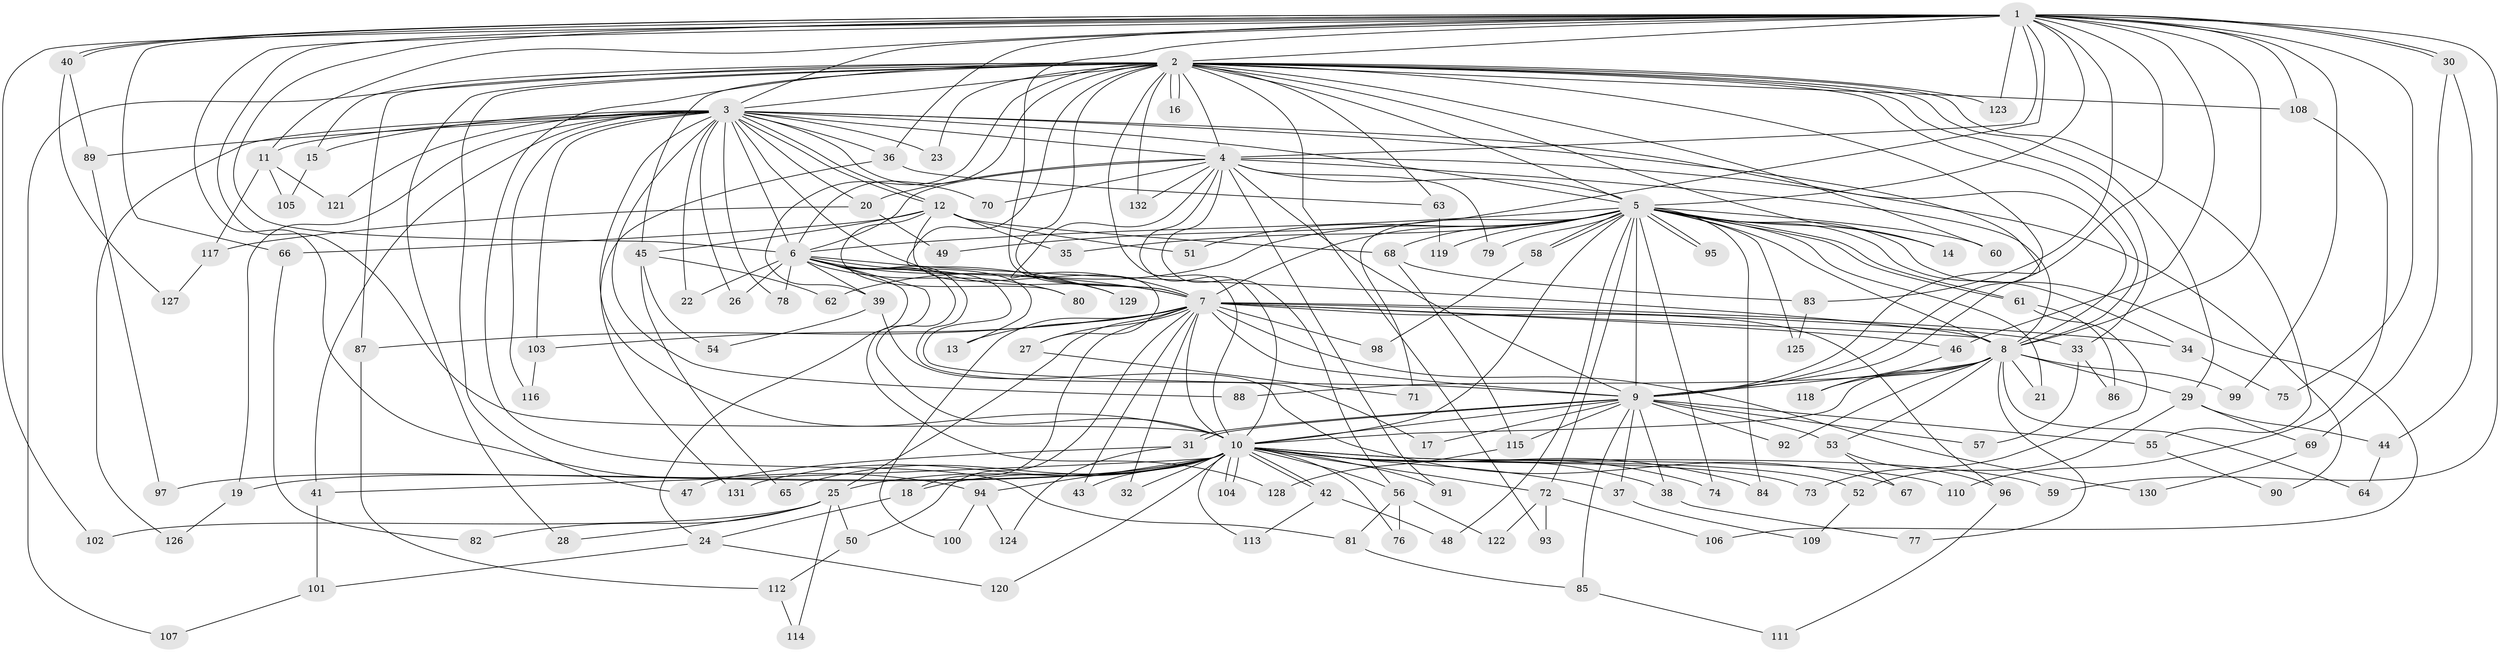 // Generated by graph-tools (version 1.1) at 2025/45/03/09/25 04:45:38]
// undirected, 132 vertices, 289 edges
graph export_dot {
graph [start="1"]
  node [color=gray90,style=filled];
  1;
  2;
  3;
  4;
  5;
  6;
  7;
  8;
  9;
  10;
  11;
  12;
  13;
  14;
  15;
  16;
  17;
  18;
  19;
  20;
  21;
  22;
  23;
  24;
  25;
  26;
  27;
  28;
  29;
  30;
  31;
  32;
  33;
  34;
  35;
  36;
  37;
  38;
  39;
  40;
  41;
  42;
  43;
  44;
  45;
  46;
  47;
  48;
  49;
  50;
  51;
  52;
  53;
  54;
  55;
  56;
  57;
  58;
  59;
  60;
  61;
  62;
  63;
  64;
  65;
  66;
  67;
  68;
  69;
  70;
  71;
  72;
  73;
  74;
  75;
  76;
  77;
  78;
  79;
  80;
  81;
  82;
  83;
  84;
  85;
  86;
  87;
  88;
  89;
  90;
  91;
  92;
  93;
  94;
  95;
  96;
  97;
  98;
  99;
  100;
  101;
  102;
  103;
  104;
  105;
  106;
  107;
  108;
  109;
  110;
  111;
  112;
  113;
  114;
  115;
  116;
  117;
  118;
  119;
  120;
  121;
  122;
  123;
  124;
  125;
  126;
  127;
  128;
  129;
  130;
  131;
  132;
  1 -- 2;
  1 -- 3;
  1 -- 4;
  1 -- 5;
  1 -- 6;
  1 -- 7;
  1 -- 8;
  1 -- 9;
  1 -- 10;
  1 -- 11;
  1 -- 30;
  1 -- 30;
  1 -- 36;
  1 -- 40;
  1 -- 40;
  1 -- 46;
  1 -- 49;
  1 -- 59;
  1 -- 66;
  1 -- 75;
  1 -- 83;
  1 -- 94;
  1 -- 99;
  1 -- 102;
  1 -- 108;
  1 -- 123;
  2 -- 3;
  2 -- 4;
  2 -- 5;
  2 -- 6;
  2 -- 7;
  2 -- 8;
  2 -- 9;
  2 -- 10;
  2 -- 14;
  2 -- 15;
  2 -- 16;
  2 -- 16;
  2 -- 23;
  2 -- 28;
  2 -- 29;
  2 -- 33;
  2 -- 39;
  2 -- 45;
  2 -- 47;
  2 -- 55;
  2 -- 60;
  2 -- 63;
  2 -- 81;
  2 -- 87;
  2 -- 93;
  2 -- 107;
  2 -- 108;
  2 -- 123;
  2 -- 129;
  2 -- 132;
  3 -- 4;
  3 -- 5;
  3 -- 6;
  3 -- 7;
  3 -- 8;
  3 -- 9;
  3 -- 10;
  3 -- 11;
  3 -- 12;
  3 -- 12;
  3 -- 15;
  3 -- 19;
  3 -- 20;
  3 -- 22;
  3 -- 23;
  3 -- 26;
  3 -- 36;
  3 -- 41;
  3 -- 70;
  3 -- 78;
  3 -- 88;
  3 -- 89;
  3 -- 103;
  3 -- 116;
  3 -- 121;
  3 -- 126;
  4 -- 5;
  4 -- 6;
  4 -- 7;
  4 -- 8;
  4 -- 9;
  4 -- 10;
  4 -- 20;
  4 -- 56;
  4 -- 70;
  4 -- 79;
  4 -- 90;
  4 -- 91;
  4 -- 132;
  5 -- 6;
  5 -- 7;
  5 -- 8;
  5 -- 9;
  5 -- 10;
  5 -- 14;
  5 -- 21;
  5 -- 34;
  5 -- 35;
  5 -- 48;
  5 -- 51;
  5 -- 58;
  5 -- 58;
  5 -- 60;
  5 -- 61;
  5 -- 61;
  5 -- 62;
  5 -- 68;
  5 -- 71;
  5 -- 72;
  5 -- 74;
  5 -- 79;
  5 -- 84;
  5 -- 95;
  5 -- 95;
  5 -- 106;
  5 -- 119;
  5 -- 125;
  6 -- 7;
  6 -- 8;
  6 -- 9;
  6 -- 10;
  6 -- 13;
  6 -- 17;
  6 -- 22;
  6 -- 24;
  6 -- 26;
  6 -- 39;
  6 -- 78;
  6 -- 80;
  6 -- 128;
  6 -- 129;
  7 -- 8;
  7 -- 9;
  7 -- 10;
  7 -- 13;
  7 -- 18;
  7 -- 25;
  7 -- 27;
  7 -- 32;
  7 -- 33;
  7 -- 34;
  7 -- 43;
  7 -- 46;
  7 -- 50;
  7 -- 87;
  7 -- 96;
  7 -- 98;
  7 -- 100;
  7 -- 103;
  7 -- 130;
  8 -- 9;
  8 -- 10;
  8 -- 21;
  8 -- 29;
  8 -- 53;
  8 -- 64;
  8 -- 77;
  8 -- 88;
  8 -- 92;
  8 -- 99;
  8 -- 118;
  9 -- 10;
  9 -- 17;
  9 -- 31;
  9 -- 31;
  9 -- 37;
  9 -- 38;
  9 -- 53;
  9 -- 55;
  9 -- 57;
  9 -- 85;
  9 -- 92;
  9 -- 115;
  10 -- 18;
  10 -- 19;
  10 -- 25;
  10 -- 32;
  10 -- 37;
  10 -- 38;
  10 -- 41;
  10 -- 42;
  10 -- 42;
  10 -- 43;
  10 -- 52;
  10 -- 56;
  10 -- 59;
  10 -- 65;
  10 -- 72;
  10 -- 73;
  10 -- 74;
  10 -- 76;
  10 -- 84;
  10 -- 91;
  10 -- 94;
  10 -- 97;
  10 -- 104;
  10 -- 104;
  10 -- 110;
  10 -- 113;
  10 -- 120;
  10 -- 131;
  11 -- 105;
  11 -- 117;
  11 -- 121;
  12 -- 27;
  12 -- 35;
  12 -- 45;
  12 -- 51;
  12 -- 66;
  12 -- 68;
  12 -- 80;
  15 -- 105;
  18 -- 24;
  19 -- 126;
  20 -- 49;
  20 -- 117;
  24 -- 101;
  24 -- 120;
  25 -- 28;
  25 -- 50;
  25 -- 82;
  25 -- 102;
  25 -- 114;
  27 -- 71;
  29 -- 44;
  29 -- 52;
  29 -- 69;
  30 -- 44;
  30 -- 69;
  31 -- 47;
  31 -- 124;
  33 -- 57;
  33 -- 86;
  34 -- 75;
  36 -- 63;
  36 -- 131;
  37 -- 109;
  38 -- 77;
  39 -- 54;
  39 -- 67;
  40 -- 89;
  40 -- 127;
  41 -- 101;
  42 -- 48;
  42 -- 113;
  44 -- 64;
  45 -- 54;
  45 -- 62;
  45 -- 65;
  46 -- 118;
  50 -- 112;
  52 -- 109;
  53 -- 67;
  53 -- 96;
  55 -- 90;
  56 -- 76;
  56 -- 81;
  56 -- 122;
  58 -- 98;
  61 -- 73;
  61 -- 86;
  63 -- 119;
  66 -- 82;
  68 -- 83;
  68 -- 115;
  69 -- 130;
  72 -- 93;
  72 -- 106;
  72 -- 122;
  81 -- 85;
  83 -- 125;
  85 -- 111;
  87 -- 112;
  89 -- 97;
  94 -- 100;
  94 -- 124;
  96 -- 111;
  101 -- 107;
  103 -- 116;
  108 -- 110;
  112 -- 114;
  115 -- 128;
  117 -- 127;
}
